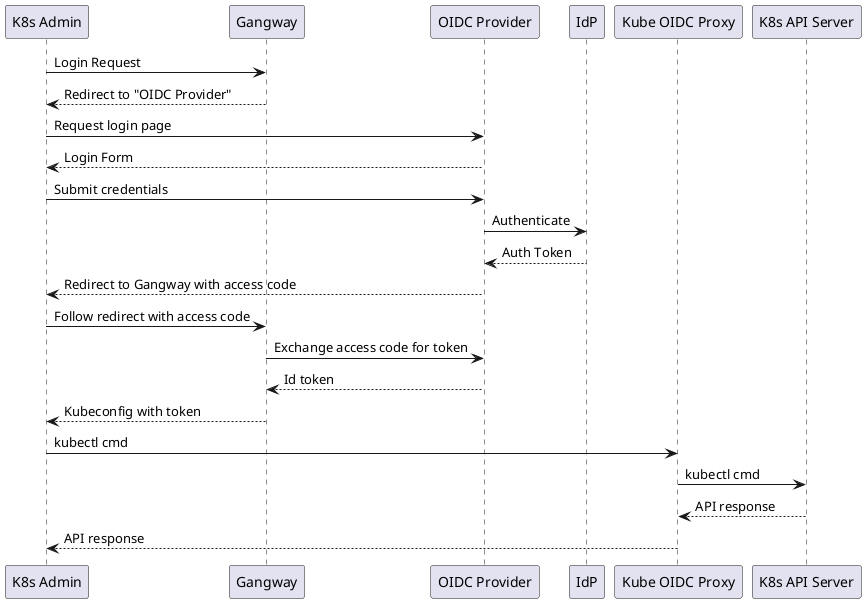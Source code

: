 @startuml AKS-OIDC-Login-and-K8s-Request

"K8s Admin"->Gangway: Login Request
Gangway -->"K8s Admin": Redirect to "OIDC Provider"
"K8s Admin" -> "OIDC Provider":Request login page
"OIDC Provider" --> "K8s Admin": Login Form
"K8s Admin"-> "OIDC Provider": Submit credentials
"OIDC Provider" -> IdP: Authenticate
IdP --> "OIDC Provider": Auth Token
"OIDC Provider" --> "K8s Admin": Redirect to Gangway with access code
"K8s Admin" -> Gangway: Follow redirect with access code
Gangway -> "OIDC Provider": Exchange access code for token
"OIDC Provider" --> Gangway: Id token
Gangway --> "K8s Admin": Kubeconfig with token
"K8s Admin"->"Kube OIDC Proxy": kubectl cmd
"Kube OIDC Proxy" -> "K8s API Server": kubectl cmd
"K8s API Server" --> "Kube OIDC Proxy": API response
"Kube OIDC Proxy" --> "K8s Admin": API response

@enduml 
